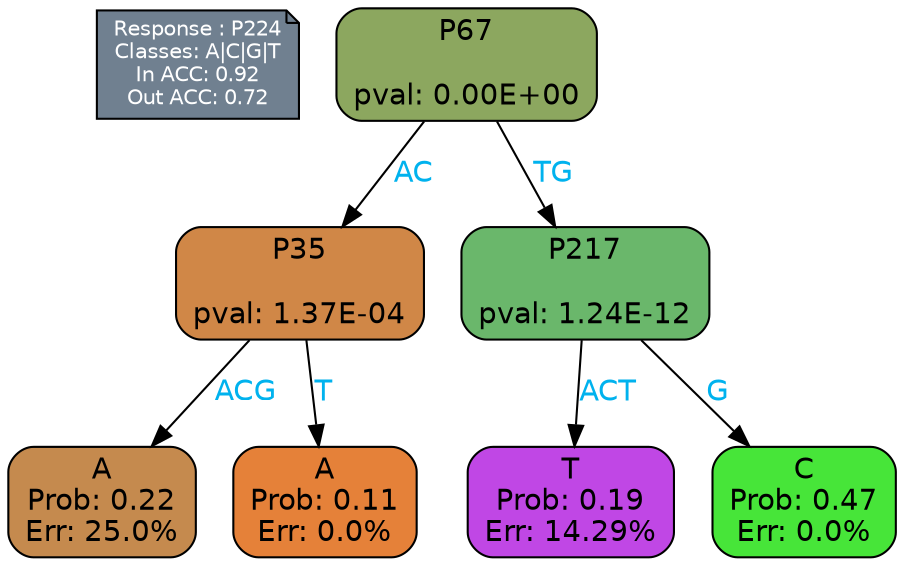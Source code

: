 digraph Tree {
node [shape=box, style="filled, rounded", color="black", fontname=helvetica] ;
graph [ranksep=equally, splines=polylines, bgcolor=transparent, dpi=600] ;
edge [fontname=helvetica] ;
LEGEND [label="Response : P224
Classes: A|C|G|T
In ACC: 0.92
Out ACC: 0.72
",shape=note,align=left,style=filled,fillcolor="slategray",fontcolor="white",fontsize=10];1 [label="P67

pval: 0.00E+00", fillcolor="#8ca75f"] ;
2 [label="P35

pval: 1.37E-04", fillcolor="#d08747"] ;
3 [label="A
Prob: 0.22
Err: 25.0%", fillcolor="#c58a4e"] ;
4 [label="A
Prob: 0.11
Err: 0.0%", fillcolor="#e58139"] ;
5 [label="P217

pval: 1.24E-12", fillcolor="#6ab76b"] ;
6 [label="T
Prob: 0.19
Err: 14.29%", fillcolor="#c047e5"] ;
7 [label="C
Prob: 0.47
Err: 0.0%", fillcolor="#47e539"] ;
1 -> 2 [label="AC",fontcolor=deepskyblue2] ;
1 -> 5 [label="TG",fontcolor=deepskyblue2] ;
2 -> 3 [label="ACG",fontcolor=deepskyblue2] ;
2 -> 4 [label="T",fontcolor=deepskyblue2] ;
5 -> 6 [label="ACT",fontcolor=deepskyblue2] ;
5 -> 7 [label="G",fontcolor=deepskyblue2] ;
{rank = same; 3;4;6;7;}{rank = same; LEGEND;1;}}